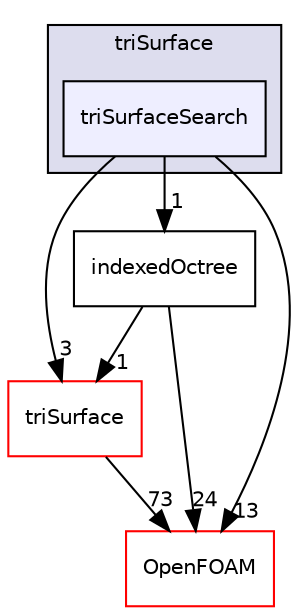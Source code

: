 digraph "src/meshTools/triSurface/triSurfaceSearch" {
  bgcolor=transparent;
  compound=true
  node [ fontsize="10", fontname="Helvetica"];
  edge [ labelfontsize="10", labelfontname="Helvetica"];
  subgraph clusterdir_2c4b96702ead4056d900947b6784ec65 {
    graph [ bgcolor="#ddddee", pencolor="black", label="triSurface" fontname="Helvetica", fontsize="10", URL="dir_2c4b96702ead4056d900947b6784ec65.html"]
  dir_db58b4bbfae9cbaaed3d5fced27a0a3c [shape=box, label="triSurfaceSearch", style="filled", fillcolor="#eeeeff", pencolor="black", URL="dir_db58b4bbfae9cbaaed3d5fced27a0a3c.html"];
  }
  dir_daefbc79e43b4c6de930591d46791fc2 [shape=box label="indexedOctree" URL="dir_daefbc79e43b4c6de930591d46791fc2.html"];
  dir_b63c002b7559990bd414058641eb48ad [shape=box label="triSurface" color="red" URL="dir_b63c002b7559990bd414058641eb48ad.html"];
  dir_c5473ff19b20e6ec4dfe5c310b3778a8 [shape=box label="OpenFOAM" color="red" URL="dir_c5473ff19b20e6ec4dfe5c310b3778a8.html"];
  dir_daefbc79e43b4c6de930591d46791fc2->dir_b63c002b7559990bd414058641eb48ad [headlabel="1", labeldistance=1.5 headhref="dir_001792_003034.html"];
  dir_daefbc79e43b4c6de930591d46791fc2->dir_c5473ff19b20e6ec4dfe5c310b3778a8 [headlabel="24", labeldistance=1.5 headhref="dir_001792_001897.html"];
  dir_b63c002b7559990bd414058641eb48ad->dir_c5473ff19b20e6ec4dfe5c310b3778a8 [headlabel="73", labeldistance=1.5 headhref="dir_003034_001897.html"];
  dir_db58b4bbfae9cbaaed3d5fced27a0a3c->dir_daefbc79e43b4c6de930591d46791fc2 [headlabel="1", labeldistance=1.5 headhref="dir_001878_001792.html"];
  dir_db58b4bbfae9cbaaed3d5fced27a0a3c->dir_b63c002b7559990bd414058641eb48ad [headlabel="3", labeldistance=1.5 headhref="dir_001878_003034.html"];
  dir_db58b4bbfae9cbaaed3d5fced27a0a3c->dir_c5473ff19b20e6ec4dfe5c310b3778a8 [headlabel="13", labeldistance=1.5 headhref="dir_001878_001897.html"];
}
